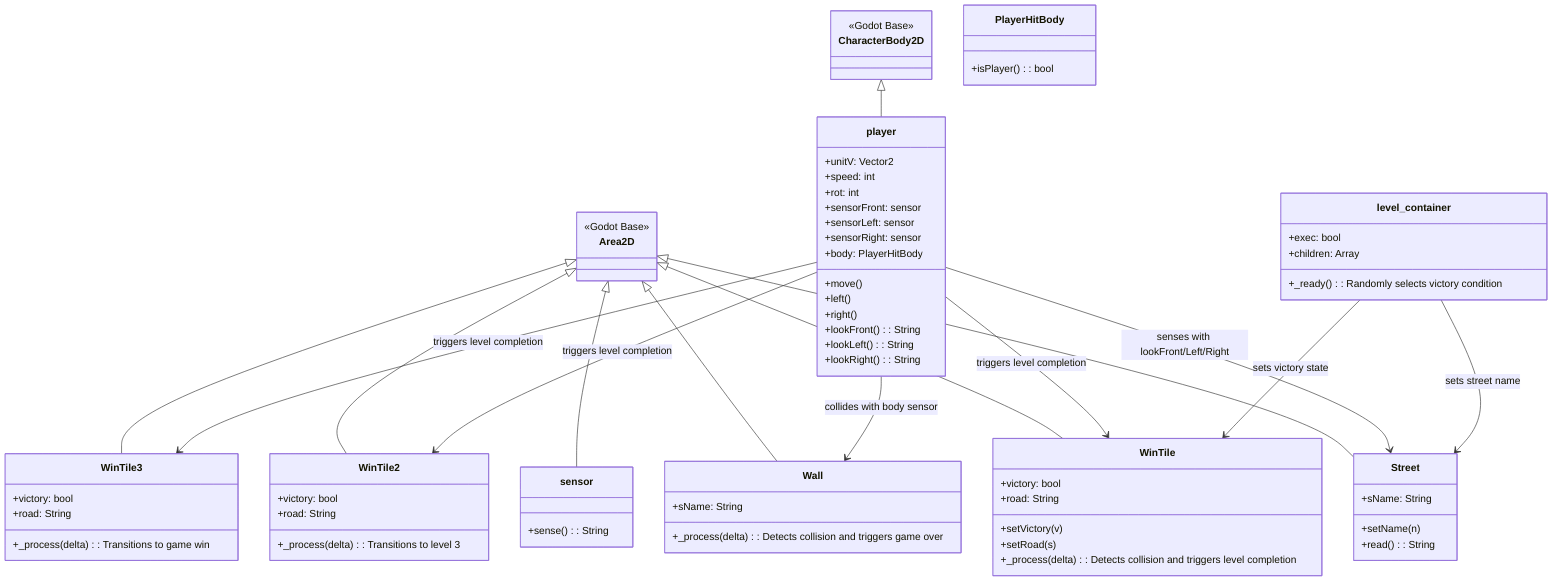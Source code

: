 classDiagram
    direction TB
    
    class Area2D {
        <<Godot Base>>
    }
    
    class CharacterBody2D {
        <<Godot Base>>
    }
    
    class player {
        +unitV: Vector2
        +speed: int
        +rot: int
        +sensorFront: sensor
        +sensorLeft: sensor
        +sensorRight: sensor
        +body: PlayerHitBody
        +move()
        +left()
        +right()
        +lookFront(): String
        +lookLeft(): String
        +lookRight(): String
    }
    
    class sensor {
        +sense(): String
    }
    
    class PlayerHitBody {
        +isPlayer(): bool
    }
    
    class Street {
        +sName: String
        +setName(n)
        +read(): String
    }
    
    class Wall {
        +sName: String
        +_process(delta): Detects collision and triggers game over
    }
    
    class WinTile {
        +victory: bool
        +road: String
        +setVictory(v)
        +setRoad(s)
        +_process(delta): Detects collision and triggers level completion
    }
    
    class WinTile2 {
        +victory: bool
        +road: String
        +_process(delta): Transitions to level 3
    }
    
    class WinTile3 {
        +victory: bool
        +road: String
        +_process(delta): Transitions to game win
    }
    
    class level_container {
        +exec: bool
        +children: Array
        +_ready(): Randomly selects victory condition
    }
    
    CharacterBody2D <|-- player
    Area2D <|-- sensor
    Area2D <|-- Street
    Area2D <|-- Wall
    Area2D <|-- WinTile
    Area2D <|-- WinTile2
    Area2D <|-- WinTile3
    
    player --> Street: senses with lookFront/Left/Right
    player --> Wall: collides with body sensor
    player --> WinTile: triggers level completion
    player --> WinTile2: triggers level completion
    player --> WinTile3: triggers level completion
    
    level_container --> WinTile: sets victory state
    level_container --> Street: sets street name